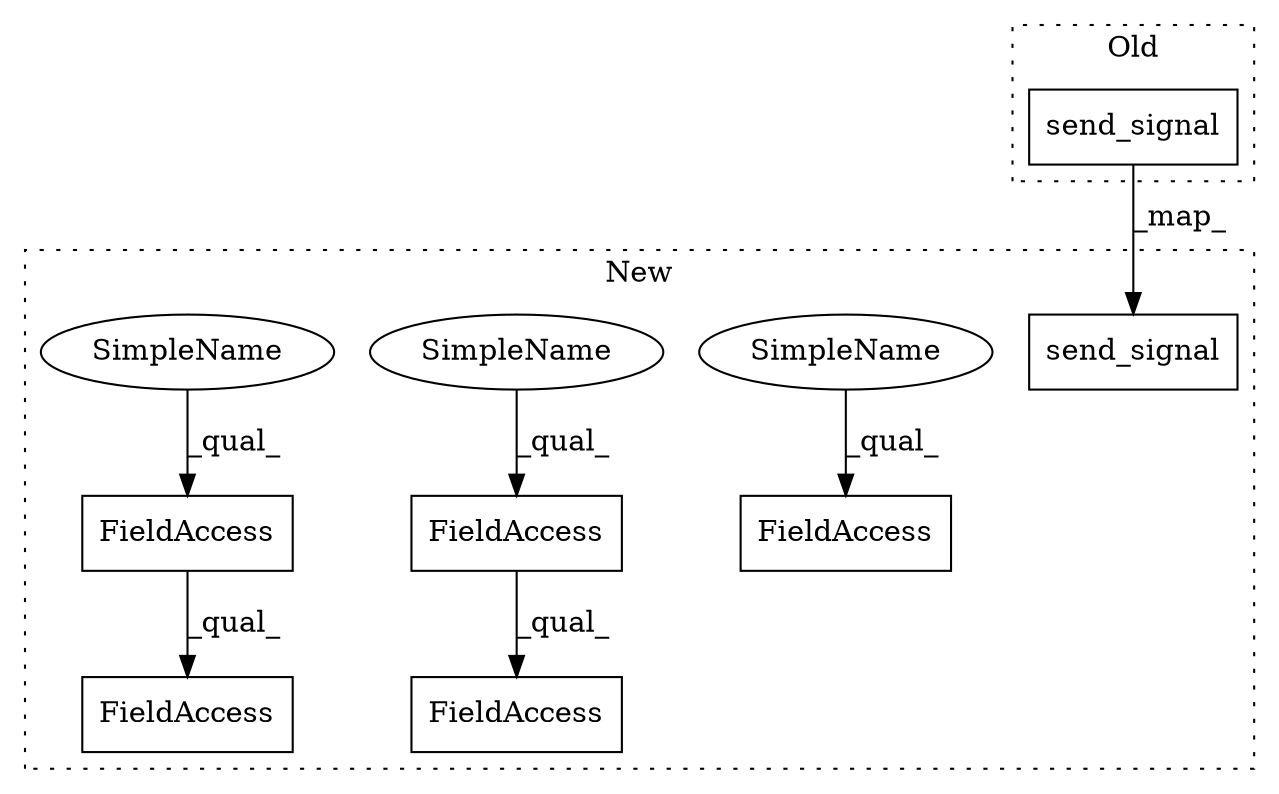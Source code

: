 digraph G {
subgraph cluster0 {
1 [label="send_signal" a="32" s="3893,3930" l="12,1" shape="box"];
label = "Old";
style="dotted";
}
subgraph cluster1 {
2 [label="send_signal" a="32" s="3821,3875" l="12,1" shape="box"];
3 [label="FieldAccess" a="22" s="3833" l="11" shape="box"];
4 [label="FieldAccess" a="22" s="3833" l="18" shape="box"];
5 [label="FieldAccess" a="22" s="3947" l="11" shape="box"];
6 [label="FieldAccess" a="22" s="3947" l="18" shape="box"];
7 [label="FieldAccess" a="22" s="3007" l="11" shape="box"];
8 [label="SimpleName" a="42" s="3007" l="4" shape="ellipse"];
9 [label="SimpleName" a="42" s="3833" l="4" shape="ellipse"];
10 [label="SimpleName" a="42" s="3947" l="4" shape="ellipse"];
label = "New";
style="dotted";
}
1 -> 2 [label="_map_"];
3 -> 4 [label="_qual_"];
5 -> 6 [label="_qual_"];
8 -> 7 [label="_qual_"];
9 -> 3 [label="_qual_"];
10 -> 5 [label="_qual_"];
}